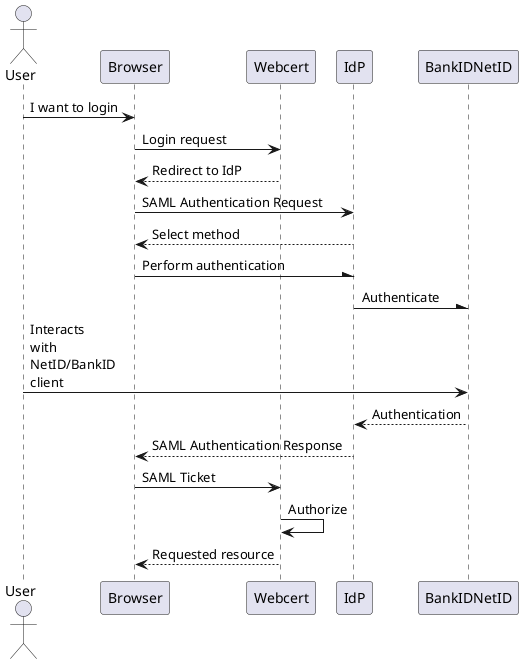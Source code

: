 @startuml
actor User
User -> Browser: I want to login
Browser -> Webcert: Login request
Webcert --> Browser: Redirect to IdP

Browser -> IdP: SAML Authentication Request
IdP --> Browser: Select method
Browser -\ IdP: Perform authentication

IdP -\ BankIDNetID: Authenticate
User -> BankIDNetID: Interacts\nwith\nNetID/BankID\nclient

BankIDNetID --> IdP: Authentication
Browser <-- IdP: SAML Authentication Response
Browser -> Webcert: SAML Ticket
Webcert -> Webcert: Authorize
Webcert --> Browser: Requested resource
@enduml